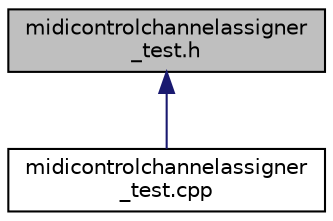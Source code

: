 digraph "midicontrolchannelassigner_test.h"
{
 // LATEX_PDF_SIZE
  edge [fontname="Helvetica",fontsize="10",labelfontname="Helvetica",labelfontsize="10"];
  node [fontname="Helvetica",fontsize="10",shape=record];
  Node1 [label="midicontrolchannelassigner\l_test.h",height=0.2,width=0.4,color="black", fillcolor="grey75", style="filled", fontcolor="black",tooltip=" "];
  Node1 -> Node2 [dir="back",color="midnightblue",fontsize="10",style="solid",fontname="Helvetica"];
  Node2 [label="midicontrolchannelassigner\l_test.cpp",height=0.2,width=0.4,color="black", fillcolor="white", style="filled",URL="$d0/d1b/midicontrolchannelassigner__test_8cpp.html",tooltip=" "];
}
